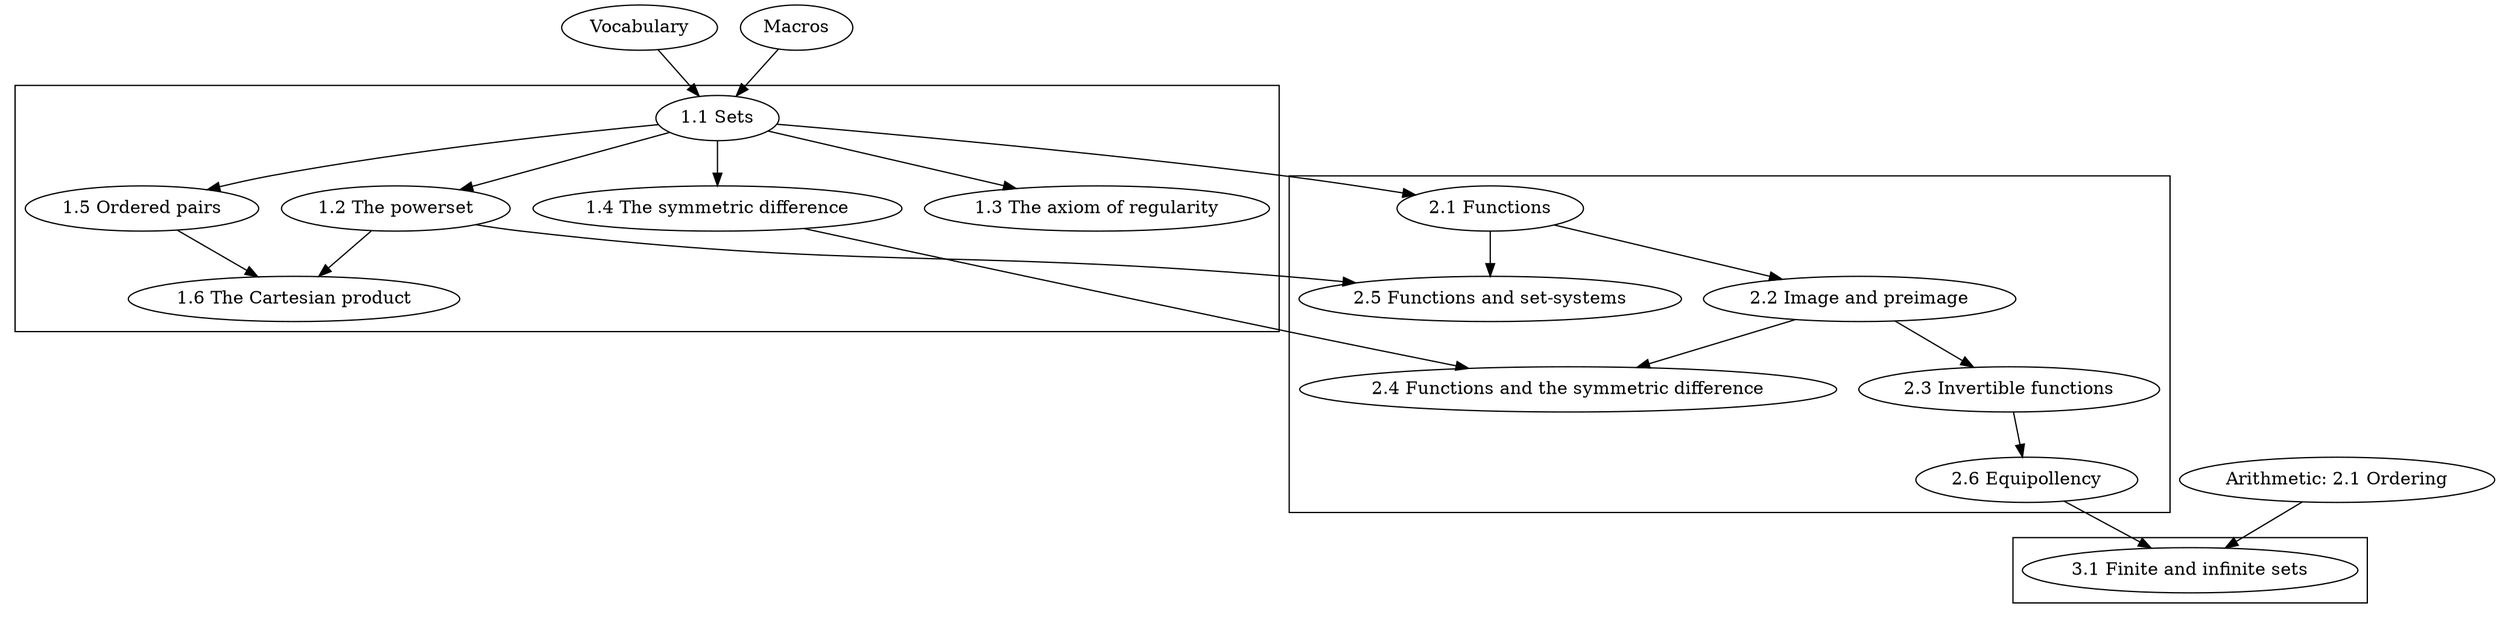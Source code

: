 digraph Sections {
  vocab [label = "Vocabulary"]
  macros [label = "Macros"]
  ord_01 [label = "Arithmetic: 2.1 Ordering"]

  subgraph cluster_1 {
    set_01 [label = "1.1 Sets"]
    set_02 [label = "1.2 The powerset"]
    set_03 [label = "1.3 The axiom of regularity"]
    set_04 [label = "1.4 The symmetric difference"]
    set_05 [label = "1.5 Ordered pairs"]
    set_06 [label = "1.6 The Cartesian product"]
  }

  subgraph cluster_2 {
    fun_01 [label = "2.1 Functions"]
    fun_02 [label = "2.2 Image and preimage"]
    fun_03 [label = "2.3 Invertible functions"]
    fun_04 [label = "2.4 Functions and the symmetric difference"]
    fun_05 [label = "2.5 Functions and set-systems"]
    fun_06 [label = "2.6 Equipollency"]
  }

  subgraph cluster_3 {
    card_01 [label = "3.1 Finite and infinite sets"]
  }

  /* 1.1 */ vocab, macros   -> set_01
  /* 1.2 */ set_01          -> set_02
  /* 1.3 */ set_01          -> set_03
  /* 1.4 */ set_01          -> set_04
  /* 1.5 */ set_01          -> set_05
  /* 1.6 */ set_02, set_05  -> set_06

  /* 2.1 */ set_01          -> fun_01
  /* 2.2 */ fun_01          -> fun_02
  /* 2.3 */ fun_02          -> fun_03
  /* 2.4 */ set_04, fun_02  -> fun_04
  /* 2.5 */ set_02, fun_01  -> fun_05
  /* 2.6 */ fun_03          -> fun_06

  /* 3.1 */ ord_01, fun_06  -> card_01
}

